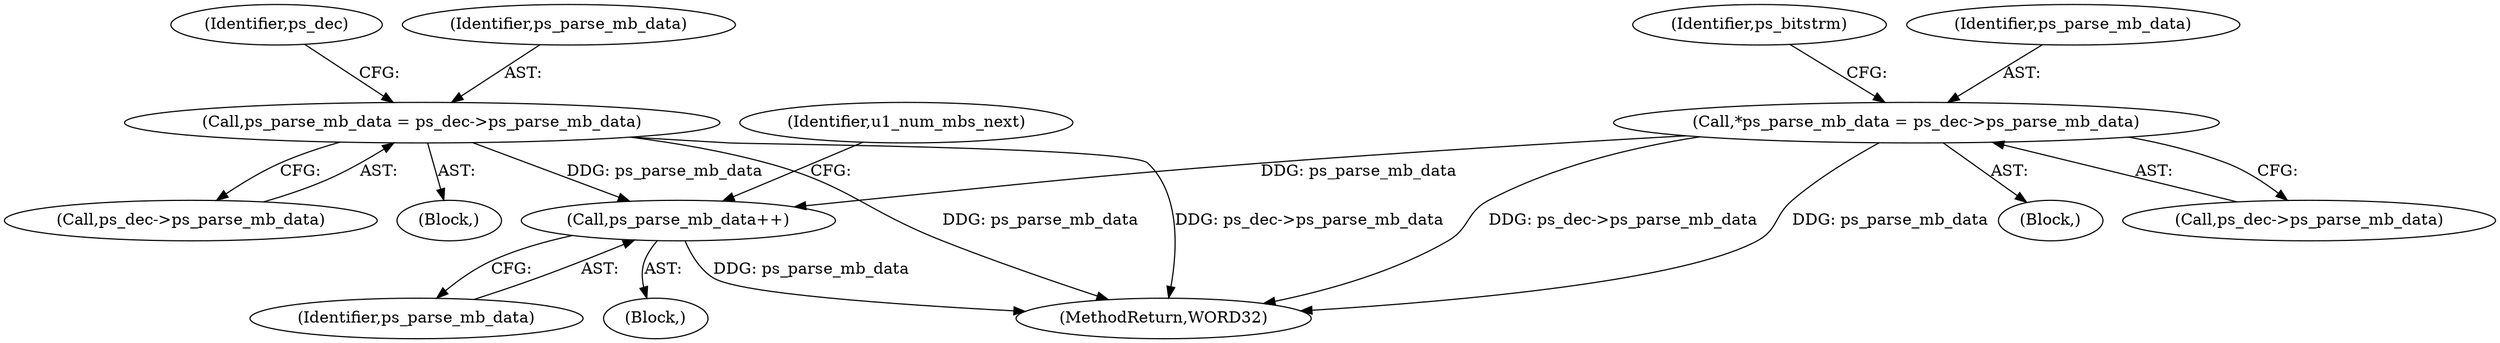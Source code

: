 digraph "0_Android_4a524d3a8ae9aa20c36430008e6bd429443f8f1d_2@pointer" {
"1000692" [label="(Call,ps_parse_mb_data++)"];
"1000750" [label="(Call,ps_parse_mb_data = ps_dec->ps_parse_mb_data)"];
"1000169" [label="(Call,*ps_parse_mb_data = ps_dec->ps_parse_mb_data)"];
"1000757" [label="(Identifier,ps_dec)"];
"1000169" [label="(Call,*ps_parse_mb_data = ps_dec->ps_parse_mb_data)"];
"1000693" [label="(Identifier,ps_parse_mb_data)"];
"1000695" [label="(Identifier,u1_num_mbs_next)"];
"1000827" [label="(MethodReturn,WORD32)"];
"1000139" [label="(Block,)"];
"1000749" [label="(Block,)"];
"1000752" [label="(Call,ps_dec->ps_parse_mb_data)"];
"1000179" [label="(Identifier,ps_bitstrm)"];
"1000751" [label="(Identifier,ps_parse_mb_data)"];
"1000692" [label="(Call,ps_parse_mb_data++)"];
"1000296" [label="(Block,)"];
"1000171" [label="(Call,ps_dec->ps_parse_mb_data)"];
"1000750" [label="(Call,ps_parse_mb_data = ps_dec->ps_parse_mb_data)"];
"1000170" [label="(Identifier,ps_parse_mb_data)"];
"1000692" -> "1000296"  [label="AST: "];
"1000692" -> "1000693"  [label="CFG: "];
"1000693" -> "1000692"  [label="AST: "];
"1000695" -> "1000692"  [label="CFG: "];
"1000692" -> "1000827"  [label="DDG: ps_parse_mb_data"];
"1000750" -> "1000692"  [label="DDG: ps_parse_mb_data"];
"1000169" -> "1000692"  [label="DDG: ps_parse_mb_data"];
"1000750" -> "1000749"  [label="AST: "];
"1000750" -> "1000752"  [label="CFG: "];
"1000751" -> "1000750"  [label="AST: "];
"1000752" -> "1000750"  [label="AST: "];
"1000757" -> "1000750"  [label="CFG: "];
"1000750" -> "1000827"  [label="DDG: ps_parse_mb_data"];
"1000750" -> "1000827"  [label="DDG: ps_dec->ps_parse_mb_data"];
"1000169" -> "1000139"  [label="AST: "];
"1000169" -> "1000171"  [label="CFG: "];
"1000170" -> "1000169"  [label="AST: "];
"1000171" -> "1000169"  [label="AST: "];
"1000179" -> "1000169"  [label="CFG: "];
"1000169" -> "1000827"  [label="DDG: ps_dec->ps_parse_mb_data"];
"1000169" -> "1000827"  [label="DDG: ps_parse_mb_data"];
}
